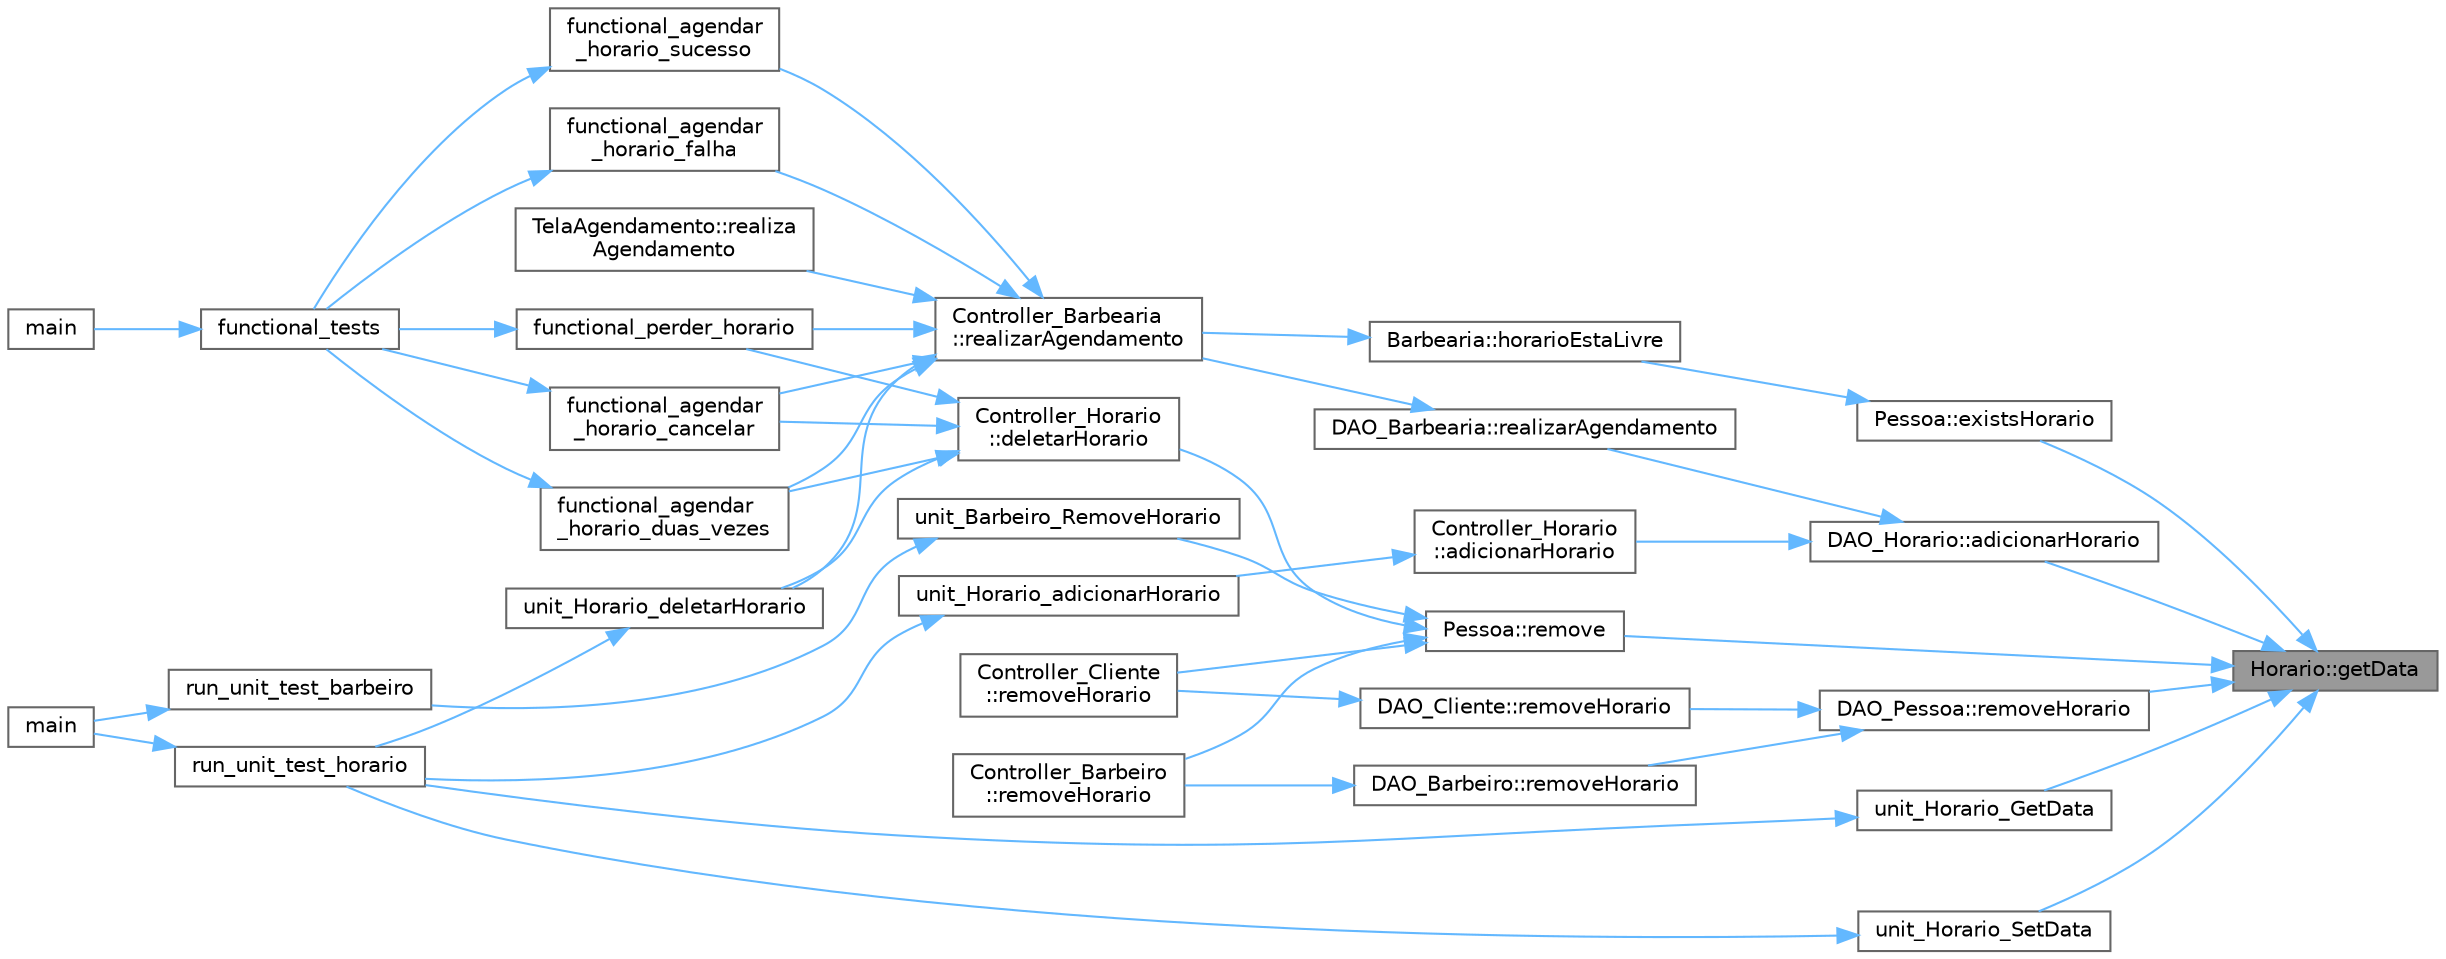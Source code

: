 digraph "Horario::getData"
{
 // LATEX_PDF_SIZE
  bgcolor="transparent";
  edge [fontname=Helvetica,fontsize=10,labelfontname=Helvetica,labelfontsize=10];
  node [fontname=Helvetica,fontsize=10,shape=box,height=0.2,width=0.4];
  rankdir="RL";
  Node1 [id="Node000001",label="Horario::getData",height=0.2,width=0.4,color="gray40", fillcolor="grey60", style="filled", fontcolor="black",tooltip="Getter para o atributo data."];
  Node1 -> Node2 [id="edge1_Node000001_Node000002",dir="back",color="steelblue1",style="solid",tooltip=" "];
  Node2 [id="Node000002",label="DAO_Horario::adicionarHorario",height=0.2,width=0.4,color="grey40", fillcolor="white", style="filled",URL="$class_d_a_o___horario.html#a723fde596babefe1320a5bbd26aa7714",tooltip=" "];
  Node2 -> Node3 [id="edge2_Node000002_Node000003",dir="back",color="steelblue1",style="solid",tooltip=" "];
  Node3 [id="Node000003",label="Controller_Horario\l::adicionarHorario",height=0.2,width=0.4,color="grey40", fillcolor="white", style="filled",URL="$class_controller___horario.html#a351810fb2113e7fa2d6ba13ab6a34fe5",tooltip=" "];
  Node3 -> Node4 [id="edge3_Node000003_Node000004",dir="back",color="steelblue1",style="solid",tooltip=" "];
  Node4 [id="Node000004",label="unit_Horario_adicionarHorario",height=0.2,width=0.4,color="grey40", fillcolor="white", style="filled",URL="$unit__horario_8cpp.html#a464356b298c952e422764e520982dcd9",tooltip="Testa a função adicionarHorario do controller de horario."];
  Node4 -> Node5 [id="edge4_Node000004_Node000005",dir="back",color="steelblue1",style="solid",tooltip=" "];
  Node5 [id="Node000005",label="run_unit_test_horario",height=0.2,width=0.4,color="grey40", fillcolor="white", style="filled",URL="$unit__horario_8cpp.html#aeb537e7baefa90f8f98ebc2a36d81e32",tooltip="Executa todos os testes unitários para a classe Horario."];
  Node5 -> Node6 [id="edge5_Node000005_Node000006",dir="back",color="steelblue1",style="solid",tooltip=" "];
  Node6 [id="Node000006",label="main",height=0.2,width=0.4,color="grey40", fillcolor="white", style="filled",URL="$test_2unit_2main_8cpp.html#ae66f6b31b5ad750f1fe042a706a4e3d4",tooltip=" "];
  Node2 -> Node7 [id="edge6_Node000002_Node000007",dir="back",color="steelblue1",style="solid",tooltip=" "];
  Node7 [id="Node000007",label="DAO_Barbearia::realizarAgendamento",height=0.2,width=0.4,color="grey40", fillcolor="white", style="filled",URL="$class_d_a_o___barbearia.html#a626bc69f87b9c5e87a5f6e97237b5b35",tooltip="Realiza o agendamento de um horário na barbearia."];
  Node7 -> Node8 [id="edge7_Node000007_Node000008",dir="back",color="steelblue1",style="solid",tooltip=" "];
  Node8 [id="Node000008",label="Controller_Barbearia\l::realizarAgendamento",height=0.2,width=0.4,color="grey40", fillcolor="white", style="filled",URL="$class_controller___barbearia.html#a3565f4de6f990ef61b1d4b843187225b",tooltip="Realiza o agendamento de um horário na barbearia."];
  Node8 -> Node9 [id="edge8_Node000008_Node000009",dir="back",color="steelblue1",style="solid",tooltip=" "];
  Node9 [id="Node000009",label="functional_agendar\l_horario_cancelar",height=0.2,width=0.4,color="grey40", fillcolor="white", style="filled",URL="$functional__tests_8cpp.html#ad15fe7ec5301c8b70e773b0a58c5e0a5",tooltip=" "];
  Node9 -> Node10 [id="edge9_Node000009_Node000010",dir="back",color="steelblue1",style="solid",tooltip=" "];
  Node10 [id="Node000010",label="functional_tests",height=0.2,width=0.4,color="grey40", fillcolor="white", style="filled",URL="$functional__tests_8cpp.html#ac66c0c95899deebf8facb8a3b93eb06e",tooltip=" "];
  Node10 -> Node11 [id="edge10_Node000010_Node000011",dir="back",color="steelblue1",style="solid",tooltip=" "];
  Node11 [id="Node000011",label="main",height=0.2,width=0.4,color="grey40", fillcolor="white", style="filled",URL="$test_2functional_2main_8cpp.html#ae66f6b31b5ad750f1fe042a706a4e3d4",tooltip=" "];
  Node8 -> Node12 [id="edge11_Node000008_Node000012",dir="back",color="steelblue1",style="solid",tooltip=" "];
  Node12 [id="Node000012",label="functional_agendar\l_horario_duas_vezes",height=0.2,width=0.4,color="grey40", fillcolor="white", style="filled",URL="$functional__tests_8cpp.html#a834bbfa41804e8851e5079e7126c83af",tooltip=" "];
  Node12 -> Node10 [id="edge12_Node000012_Node000010",dir="back",color="steelblue1",style="solid",tooltip=" "];
  Node8 -> Node13 [id="edge13_Node000008_Node000013",dir="back",color="steelblue1",style="solid",tooltip=" "];
  Node13 [id="Node000013",label="functional_agendar\l_horario_falha",height=0.2,width=0.4,color="grey40", fillcolor="white", style="filled",URL="$functional__tests_8cpp.html#a988006b3495a457ea2c825651b91be60",tooltip=" "];
  Node13 -> Node10 [id="edge14_Node000013_Node000010",dir="back",color="steelblue1",style="solid",tooltip=" "];
  Node8 -> Node14 [id="edge15_Node000008_Node000014",dir="back",color="steelblue1",style="solid",tooltip=" "];
  Node14 [id="Node000014",label="functional_agendar\l_horario_sucesso",height=0.2,width=0.4,color="grey40", fillcolor="white", style="filled",URL="$functional__tests_8cpp.html#a1eea1f92c722dc2df4cf7386d0ca945a",tooltip=" "];
  Node14 -> Node10 [id="edge16_Node000014_Node000010",dir="back",color="steelblue1",style="solid",tooltip=" "];
  Node8 -> Node15 [id="edge17_Node000008_Node000015",dir="back",color="steelblue1",style="solid",tooltip=" "];
  Node15 [id="Node000015",label="functional_perder_horario",height=0.2,width=0.4,color="grey40", fillcolor="white", style="filled",URL="$functional__tests_8cpp.html#acdb5d732fe4dc3af6303b9e978a8b53f",tooltip=" "];
  Node15 -> Node10 [id="edge18_Node000015_Node000010",dir="back",color="steelblue1",style="solid",tooltip=" "];
  Node8 -> Node16 [id="edge19_Node000008_Node000016",dir="back",color="steelblue1",style="solid",tooltip=" "];
  Node16 [id="Node000016",label="TelaAgendamento::realiza\lAgendamento",height=0.2,width=0.4,color="grey40", fillcolor="white", style="filled",URL="$class_tela_agendamento.html#a7edebe48414f379482dc2752c080b801",tooltip="Realiza o agendamento do atendimento na barbearia."];
  Node8 -> Node17 [id="edge20_Node000008_Node000017",dir="back",color="steelblue1",style="solid",tooltip=" "];
  Node17 [id="Node000017",label="unit_Horario_deletarHorario",height=0.2,width=0.4,color="grey40", fillcolor="white", style="filled",URL="$unit__horario_8cpp.html#a093d89f8c5b0efd32f6655dc2f6b56d1",tooltip="Testa a função deletarHorario do controller de horario."];
  Node17 -> Node5 [id="edge21_Node000017_Node000005",dir="back",color="steelblue1",style="solid",tooltip=" "];
  Node1 -> Node18 [id="edge22_Node000001_Node000018",dir="back",color="steelblue1",style="solid",tooltip=" "];
  Node18 [id="Node000018",label="Pessoa::existsHorario",height=0.2,width=0.4,color="grey40", fillcolor="white", style="filled",URL="$class_pessoa.html#aa9e1353cb831dd106b37429f3e446679",tooltip="Verifica se um horário já está na lista de horários agendados."];
  Node18 -> Node19 [id="edge23_Node000018_Node000019",dir="back",color="steelblue1",style="solid",tooltip=" "];
  Node19 [id="Node000019",label="Barbearia::horarioEstaLivre",height=0.2,width=0.4,color="grey40", fillcolor="white", style="filled",URL="$class_barbearia.html#a05da273e2e266b0c653b6ddd69678a70",tooltip="Verifica se o horário desejado está disponível."];
  Node19 -> Node8 [id="edge24_Node000019_Node000008",dir="back",color="steelblue1",style="solid",tooltip=" "];
  Node1 -> Node20 [id="edge25_Node000001_Node000020",dir="back",color="steelblue1",style="solid",tooltip=" "];
  Node20 [id="Node000020",label="Pessoa::remove",height=0.2,width=0.4,color="grey40", fillcolor="white", style="filled",URL="$class_pessoa.html#a2b49ee65a77e757aad181e7a6d55adfd",tooltip="Remove um horário da lista de horários agendados."];
  Node20 -> Node21 [id="edge26_Node000020_Node000021",dir="back",color="steelblue1",style="solid",tooltip=" "];
  Node21 [id="Node000021",label="Controller_Horario\l::deletarHorario",height=0.2,width=0.4,color="grey40", fillcolor="white", style="filled",URL="$class_controller___horario.html#a2c6d77f6089fc044c81c360886246dc4",tooltip=" "];
  Node21 -> Node9 [id="edge27_Node000021_Node000009",dir="back",color="steelblue1",style="solid",tooltip=" "];
  Node21 -> Node12 [id="edge28_Node000021_Node000012",dir="back",color="steelblue1",style="solid",tooltip=" "];
  Node21 -> Node15 [id="edge29_Node000021_Node000015",dir="back",color="steelblue1",style="solid",tooltip=" "];
  Node21 -> Node17 [id="edge30_Node000021_Node000017",dir="back",color="steelblue1",style="solid",tooltip=" "];
  Node20 -> Node22 [id="edge31_Node000020_Node000022",dir="back",color="steelblue1",style="solid",tooltip=" "];
  Node22 [id="Node000022",label="Controller_Barbeiro\l::removeHorario",height=0.2,width=0.4,color="grey40", fillcolor="white", style="filled",URL="$class_controller___barbeiro.html#a64138a03e34ee3773a613584ae432473",tooltip="Remove um horário agendado para um barbeiro."];
  Node20 -> Node23 [id="edge32_Node000020_Node000023",dir="back",color="steelblue1",style="solid",tooltip=" "];
  Node23 [id="Node000023",label="Controller_Cliente\l::removeHorario",height=0.2,width=0.4,color="grey40", fillcolor="white", style="filled",URL="$class_controller___cliente.html#a71bc155d2b312fa2b4940c0c419a1e47",tooltip="Remove um horário agendado para um cliente."];
  Node20 -> Node24 [id="edge33_Node000020_Node000024",dir="back",color="steelblue1",style="solid",tooltip=" "];
  Node24 [id="Node000024",label="unit_Barbeiro_RemoveHorario",height=0.2,width=0.4,color="grey40", fillcolor="white", style="filled",URL="$unit__barbeiro_8cpp.html#a1f7468e52c3703d588f15340cac977e1",tooltip=" "];
  Node24 -> Node25 [id="edge34_Node000024_Node000025",dir="back",color="steelblue1",style="solid",tooltip=" "];
  Node25 [id="Node000025",label="run_unit_test_barbeiro",height=0.2,width=0.4,color="grey40", fillcolor="white", style="filled",URL="$unit__barbeiro_8cpp.html#a42eb2fdea3998103d34609226f46301e",tooltip=" "];
  Node25 -> Node6 [id="edge35_Node000025_Node000006",dir="back",color="steelblue1",style="solid",tooltip=" "];
  Node1 -> Node26 [id="edge36_Node000001_Node000026",dir="back",color="steelblue1",style="solid",tooltip=" "];
  Node26 [id="Node000026",label="DAO_Pessoa::removeHorario",height=0.2,width=0.4,color="grey40", fillcolor="white", style="filled",URL="$class_d_a_o___pessoa.html#ae29c7cad6464ebd7a63ae74efc9177ac",tooltip="Remove um horário agendado para uma pessoa."];
  Node26 -> Node27 [id="edge37_Node000026_Node000027",dir="back",color="steelblue1",style="solid",tooltip=" "];
  Node27 [id="Node000027",label="DAO_Barbeiro::removeHorario",height=0.2,width=0.4,color="grey40", fillcolor="white", style="filled",URL="$class_d_a_o___barbeiro.html#aa002ae28c04c894f148797081d071860",tooltip="Remove um horário agendado para um barbeiro."];
  Node27 -> Node22 [id="edge38_Node000027_Node000022",dir="back",color="steelblue1",style="solid",tooltip=" "];
  Node26 -> Node28 [id="edge39_Node000026_Node000028",dir="back",color="steelblue1",style="solid",tooltip=" "];
  Node28 [id="Node000028",label="DAO_Cliente::removeHorario",height=0.2,width=0.4,color="grey40", fillcolor="white", style="filled",URL="$class_d_a_o___cliente.html#a44851f6be991bf30a26de4ffbbd8564e",tooltip="Remove um horário agendado para um cliente."];
  Node28 -> Node23 [id="edge40_Node000028_Node000023",dir="back",color="steelblue1",style="solid",tooltip=" "];
  Node1 -> Node29 [id="edge41_Node000001_Node000029",dir="back",color="steelblue1",style="solid",tooltip=" "];
  Node29 [id="Node000029",label="unit_Horario_GetData",height=0.2,width=0.4,color="grey40", fillcolor="white", style="filled",URL="$unit__horario_8cpp.html#a6583440537c4516278b926b84b62bae6",tooltip="Testa a função de obtenção da data para a classe Horario."];
  Node29 -> Node5 [id="edge42_Node000029_Node000005",dir="back",color="steelblue1",style="solid",tooltip=" "];
  Node1 -> Node30 [id="edge43_Node000001_Node000030",dir="back",color="steelblue1",style="solid",tooltip=" "];
  Node30 [id="Node000030",label="unit_Horario_SetData",height=0.2,width=0.4,color="grey40", fillcolor="white", style="filled",URL="$unit__horario_8cpp.html#aa33abea559a73d6593c36aa8f04dabf5",tooltip="Testa a função de configuração da data para a classe Horario."];
  Node30 -> Node5 [id="edge44_Node000030_Node000005",dir="back",color="steelblue1",style="solid",tooltip=" "];
}
